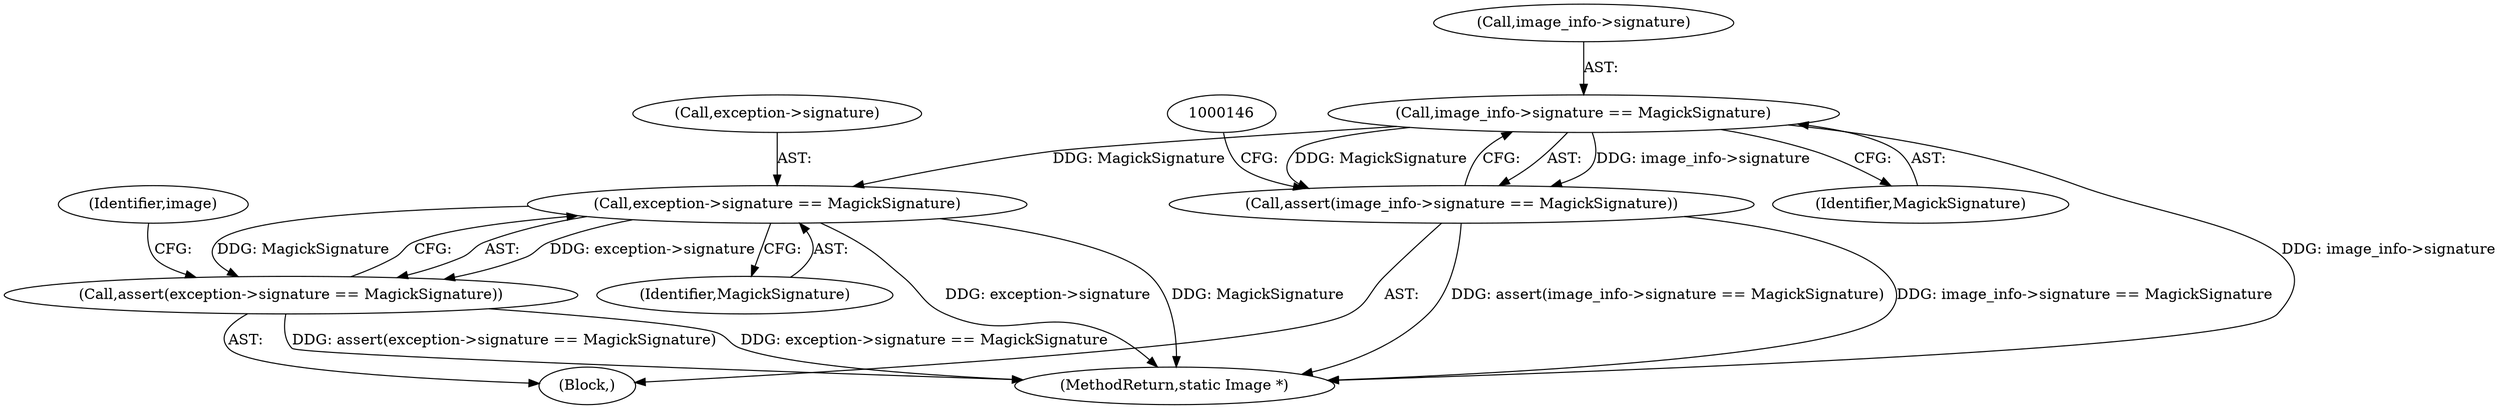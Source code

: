 digraph "0_ImageMagick_0f6fc2d5bf8f500820c3dbcf0d23ee14f2d9f734_3@pointer" {
"1000140" [label="(Call,image_info->signature == MagickSignature)"];
"1000139" [label="(Call,assert(image_info->signature == MagickSignature))"];
"1000161" [label="(Call,exception->signature == MagickSignature)"];
"1000160" [label="(Call,assert(exception->signature == MagickSignature))"];
"1000116" [label="(Block,)"];
"1000167" [label="(Identifier,image)"];
"1000144" [label="(Identifier,MagickSignature)"];
"1002173" [label="(MethodReturn,static Image *)"];
"1000139" [label="(Call,assert(image_info->signature == MagickSignature))"];
"1000160" [label="(Call,assert(exception->signature == MagickSignature))"];
"1000165" [label="(Identifier,MagickSignature)"];
"1000162" [label="(Call,exception->signature)"];
"1000141" [label="(Call,image_info->signature)"];
"1000161" [label="(Call,exception->signature == MagickSignature)"];
"1000140" [label="(Call,image_info->signature == MagickSignature)"];
"1000140" -> "1000139"  [label="AST: "];
"1000140" -> "1000144"  [label="CFG: "];
"1000141" -> "1000140"  [label="AST: "];
"1000144" -> "1000140"  [label="AST: "];
"1000139" -> "1000140"  [label="CFG: "];
"1000140" -> "1002173"  [label="DDG: image_info->signature"];
"1000140" -> "1000139"  [label="DDG: image_info->signature"];
"1000140" -> "1000139"  [label="DDG: MagickSignature"];
"1000140" -> "1000161"  [label="DDG: MagickSignature"];
"1000139" -> "1000116"  [label="AST: "];
"1000146" -> "1000139"  [label="CFG: "];
"1000139" -> "1002173"  [label="DDG: assert(image_info->signature == MagickSignature)"];
"1000139" -> "1002173"  [label="DDG: image_info->signature == MagickSignature"];
"1000161" -> "1000160"  [label="AST: "];
"1000161" -> "1000165"  [label="CFG: "];
"1000162" -> "1000161"  [label="AST: "];
"1000165" -> "1000161"  [label="AST: "];
"1000160" -> "1000161"  [label="CFG: "];
"1000161" -> "1002173"  [label="DDG: exception->signature"];
"1000161" -> "1002173"  [label="DDG: MagickSignature"];
"1000161" -> "1000160"  [label="DDG: exception->signature"];
"1000161" -> "1000160"  [label="DDG: MagickSignature"];
"1000160" -> "1000116"  [label="AST: "];
"1000167" -> "1000160"  [label="CFG: "];
"1000160" -> "1002173"  [label="DDG: assert(exception->signature == MagickSignature)"];
"1000160" -> "1002173"  [label="DDG: exception->signature == MagickSignature"];
}
